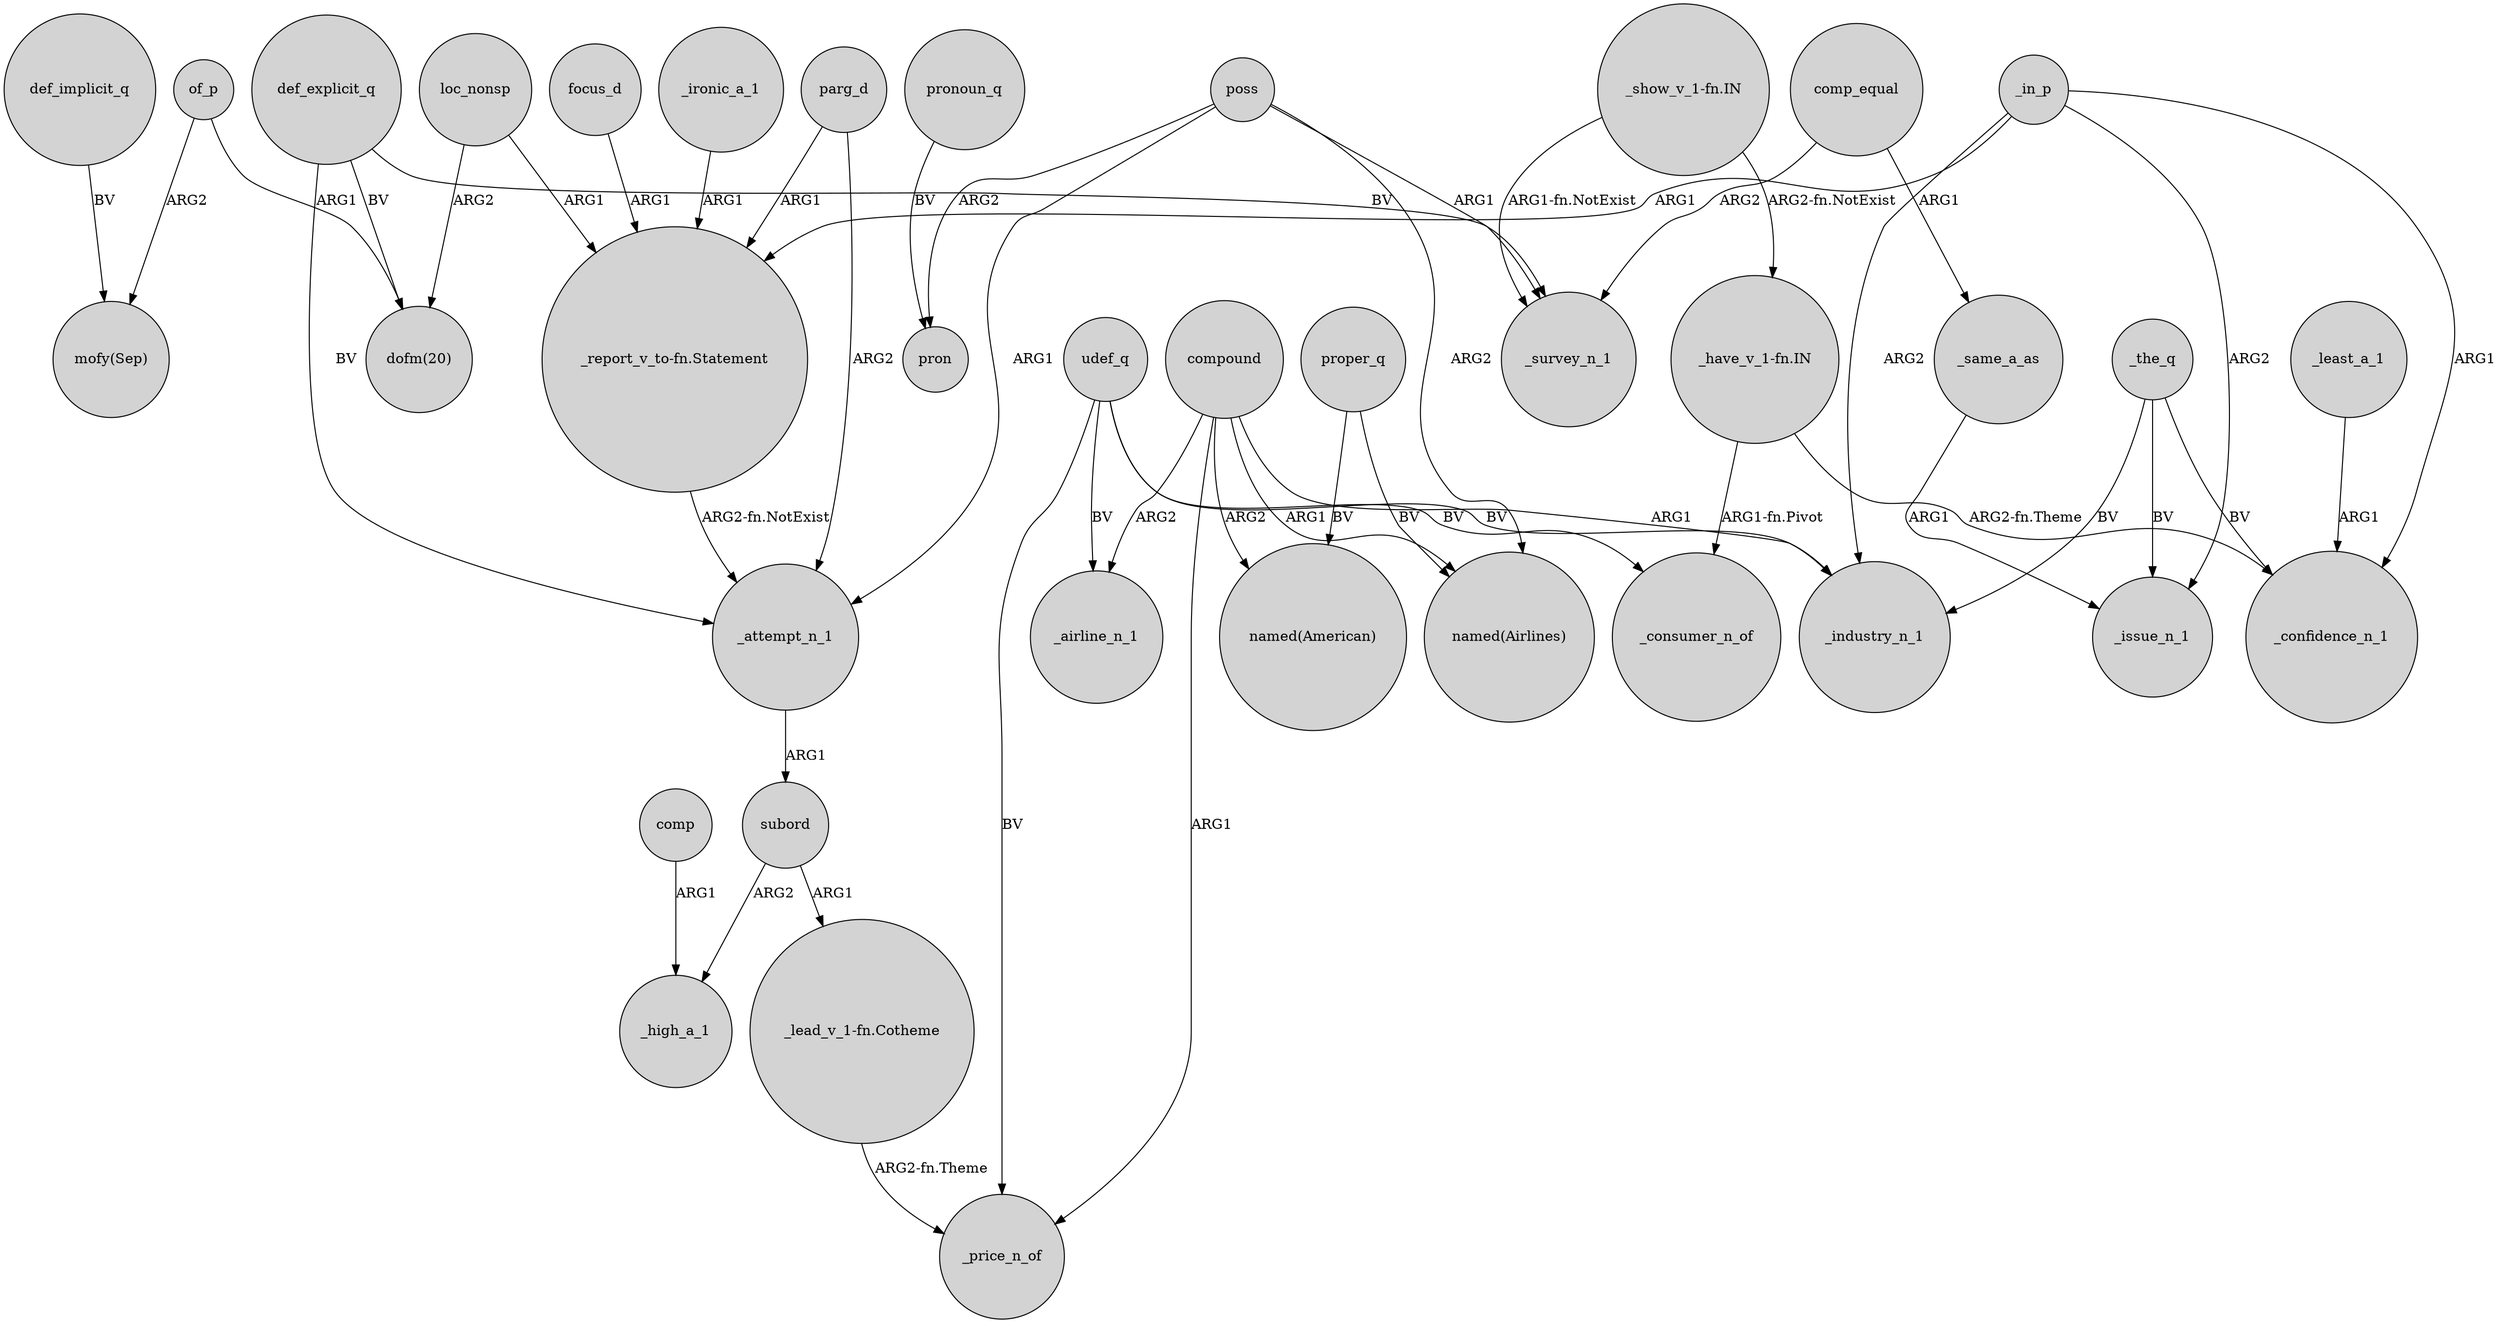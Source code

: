 digraph {
	node [shape=circle style=filled]
	_attempt_n_1 -> subord [label=ARG1]
	focus_d -> "_report_v_to-fn.Statement" [label=ARG1]
	loc_nonsp -> "dofm(20)" [label=ARG2]
	_same_a_as -> _issue_n_1 [label=ARG1]
	udef_q -> _price_n_of [label=BV]
	poss -> pron [label=ARG2]
	"_show_v_1-fn.IN" -> _survey_n_1 [label="ARG1-fn.NotExist"]
	proper_q -> "named(American)" [label=BV]
	of_p -> "dofm(20)" [label=ARG1]
	_in_p -> _confidence_n_1 [label=ARG1]
	compound -> _industry_n_1 [label=ARG1]
	_in_p -> _issue_n_1 [label=ARG2]
	_in_p -> _industry_n_1 [label=ARG2]
	compound -> "named(Airlines)" [label=ARG1]
	comp -> _high_a_1 [label=ARG1]
	loc_nonsp -> "_report_v_to-fn.Statement" [label=ARG1]
	of_p -> "mofy(Sep)" [label=ARG2]
	poss -> _attempt_n_1 [label=ARG1]
	_the_q -> _issue_n_1 [label=BV]
	_the_q -> _industry_n_1 [label=BV]
	compound -> "named(American)" [label=ARG2]
	"_show_v_1-fn.IN" -> "_have_v_1-fn.IN" [label="ARG2-fn.NotExist"]
	poss -> _survey_n_1 [label=ARG1]
	def_explicit_q -> _survey_n_1 [label=BV]
	pronoun_q -> pron [label=BV]
	subord -> _high_a_1 [label=ARG2]
	_ironic_a_1 -> "_report_v_to-fn.Statement" [label=ARG1]
	comp_equal -> _same_a_as [label=ARG1]
	subord -> "_lead_v_1-fn.Cotheme" [label=ARG1]
	def_implicit_q -> "mofy(Sep)" [label=BV]
	parg_d -> "_report_v_to-fn.Statement" [label=ARG1]
	udef_q -> _consumer_n_of [label=BV]
	"_report_v_to-fn.Statement" -> _attempt_n_1 [label="ARG2-fn.NotExist"]
	comp_equal -> _survey_n_1 [label=ARG2]
	_least_a_1 -> _confidence_n_1 [label=ARG1]
	"_have_v_1-fn.IN" -> _consumer_n_of [label="ARG1-fn.Pivot"]
	def_explicit_q -> _attempt_n_1 [label=BV]
	def_explicit_q -> "dofm(20)" [label=BV]
	proper_q -> "named(Airlines)" [label=BV]
	_in_p -> "_report_v_to-fn.Statement" [label=ARG1]
	"_have_v_1-fn.IN" -> _confidence_n_1 [label="ARG2-fn.Theme"]
	"_lead_v_1-fn.Cotheme" -> _price_n_of [label="ARG2-fn.Theme"]
	udef_q -> _airline_n_1 [label=BV]
	poss -> "named(Airlines)" [label=ARG2]
	compound -> _price_n_of [label=ARG1]
	parg_d -> _attempt_n_1 [label=ARG2]
	udef_q -> _industry_n_1 [label=BV]
	compound -> _airline_n_1 [label=ARG2]
	_the_q -> _confidence_n_1 [label=BV]
}
